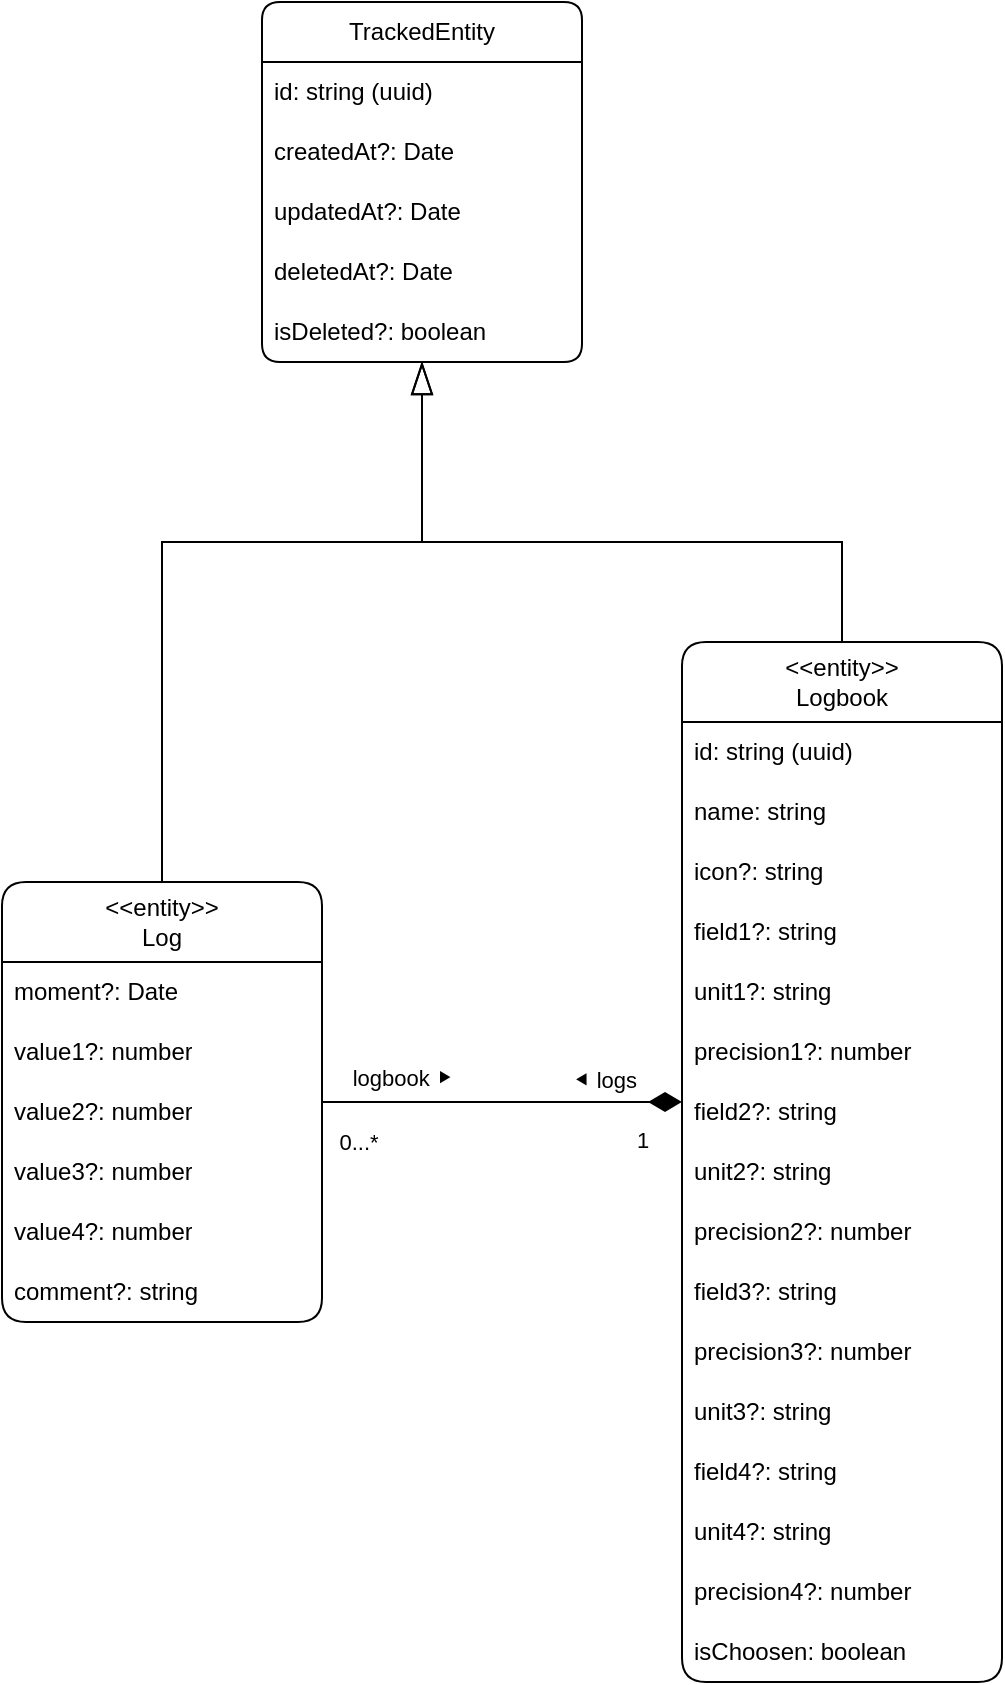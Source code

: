 <mxfile version="27.0.5">
  <diagram id="C5RBs43oDa-KdzZeNtuy" name="client-domain-model-diagram">
    <mxGraphModel dx="1512" dy="848" grid="1" gridSize="10" guides="1" tooltips="1" connect="1" arrows="1" fold="1" page="1" pageScale="1" pageWidth="827" pageHeight="1169" math="0" shadow="0">
      <root>
        <mxCell id="WIyWlLk6GJQsqaUBKTNV-0" />
        <mxCell id="WIyWlLk6GJQsqaUBKTNV-1" parent="WIyWlLk6GJQsqaUBKTNV-0" />
        <mxCell id="gviIqNXVftpOtGWKmNdR-0" value="" style="edgeStyle=orthogonalEdgeStyle;rounded=0;orthogonalLoop=1;jettySize=auto;html=1;startArrow=diamondThin;startFill=1;endArrow=none;endFill=0;endSize=14;startSize=14;jumpStyle=arc;curved=0;" edge="1" parent="WIyWlLk6GJQsqaUBKTNV-1" source="gviIqNXVftpOtGWKmNdR-5" target="gviIqNXVftpOtGWKmNdR-22">
          <mxGeometry relative="1" as="geometry">
            <Array as="points">
              <mxPoint x="410" y="650" />
              <mxPoint x="410" y="650" />
            </Array>
          </mxGeometry>
        </mxCell>
        <mxCell id="gviIqNXVftpOtGWKmNdR-30" value="0...*" style="edgeLabel;html=1;align=center;verticalAlign=middle;resizable=0;points=[];" vertex="1" connectable="0" parent="gviIqNXVftpOtGWKmNdR-0">
          <mxGeometry x="0.768" y="-1" relative="1" as="geometry">
            <mxPoint x="-3" y="21" as="offset" />
          </mxGeometry>
        </mxCell>
        <mxCell id="gviIqNXVftpOtGWKmNdR-31" value="1" style="edgeLabel;html=1;align=center;verticalAlign=middle;resizable=0;points=[];" vertex="1" connectable="0" parent="gviIqNXVftpOtGWKmNdR-0">
          <mxGeometry x="-0.623" y="-1" relative="1" as="geometry">
            <mxPoint x="14" y="20" as="offset" />
          </mxGeometry>
        </mxCell>
        <mxCell id="gviIqNXVftpOtGWKmNdR-32" value="logbook ⯈" style="edgeLabel;html=1;align=center;verticalAlign=middle;resizable=0;points=[];" vertex="1" connectable="0" parent="gviIqNXVftpOtGWKmNdR-0">
          <mxGeometry x="0.556" y="-3" relative="1" as="geometry">
            <mxPoint y="-9" as="offset" />
          </mxGeometry>
        </mxCell>
        <mxCell id="gviIqNXVftpOtGWKmNdR-33" value="⯇ logs" style="edgeLabel;html=1;align=center;verticalAlign=middle;resizable=0;points=[];" vertex="1" connectable="0" parent="gviIqNXVftpOtGWKmNdR-0">
          <mxGeometry x="-0.491" y="-2" relative="1" as="geometry">
            <mxPoint x="7" y="-9" as="offset" />
          </mxGeometry>
        </mxCell>
        <mxCell id="gviIqNXVftpOtGWKmNdR-46" style="edgeStyle=orthogonalEdgeStyle;shape=connector;rounded=0;jumpStyle=arc;orthogonalLoop=1;jettySize=auto;html=1;strokeColor=default;align=center;verticalAlign=middle;fontFamily=Helvetica;fontSize=11;fontColor=default;labelBackgroundColor=default;startArrow=blockThin;startFill=0;startSize=14;endArrow=none;endFill=0;endSize=14;curved=0;" edge="1" parent="WIyWlLk6GJQsqaUBKTNV-1" source="gviIqNXVftpOtGWKmNdR-35" target="gviIqNXVftpOtGWKmNdR-5">
          <mxGeometry relative="1" as="geometry">
            <Array as="points">
              <mxPoint x="340" y="370" />
              <mxPoint x="550" y="370" />
            </Array>
          </mxGeometry>
        </mxCell>
        <mxCell id="gviIqNXVftpOtGWKmNdR-5" value="&amp;lt;&amp;lt;entity&amp;gt;&amp;gt;&lt;br&gt;Logbook" style="swimlane;fontStyle=0;childLayout=stackLayout;horizontal=1;startSize=40;horizontalStack=0;resizeParent=1;resizeParentMax=0;resizeLast=0;collapsible=1;marginBottom=0;whiteSpace=wrap;html=1;arcSize=10;comic=0;rounded=1;autosize=0;resizable=1;resizeHeight=1;resizeWidth=1;expand=1;swimlaneLine=1;portConstraintRotation=0;" vertex="1" parent="WIyWlLk6GJQsqaUBKTNV-1">
          <mxGeometry x="470" y="420" width="160" height="520" as="geometry" />
        </mxCell>
        <mxCell id="gviIqNXVftpOtGWKmNdR-6" value="id: string (uuid)" style="text;strokeColor=none;fillColor=none;align=left;verticalAlign=middle;spacingLeft=4;spacingRight=4;overflow=hidden;points=[[0,0.5],[1,0.5]];portConstraint=eastwest;rotatable=0;whiteSpace=wrap;html=1;" vertex="1" parent="gviIqNXVftpOtGWKmNdR-5">
          <mxGeometry y="40" width="160" height="30" as="geometry" />
        </mxCell>
        <mxCell id="gviIqNXVftpOtGWKmNdR-7" value="name: string" style="text;strokeColor=none;fillColor=none;align=left;verticalAlign=middle;spacingLeft=4;spacingRight=4;overflow=hidden;points=[[0,0.5],[1,0.5]];portConstraint=eastwest;rotatable=0;whiteSpace=wrap;html=1;" vertex="1" parent="gviIqNXVftpOtGWKmNdR-5">
          <mxGeometry y="70" width="160" height="30" as="geometry" />
        </mxCell>
        <mxCell id="gviIqNXVftpOtGWKmNdR-8" value="icon?: string" style="text;strokeColor=none;fillColor=none;align=left;verticalAlign=middle;spacingLeft=4;spacingRight=4;overflow=hidden;points=[[0,0.5],[1,0.5]];portConstraint=eastwest;rotatable=0;whiteSpace=wrap;html=1;" vertex="1" parent="gviIqNXVftpOtGWKmNdR-5">
          <mxGeometry y="100" width="160" height="30" as="geometry" />
        </mxCell>
        <mxCell id="gviIqNXVftpOtGWKmNdR-9" value="field1?: string" style="text;strokeColor=none;fillColor=none;align=left;verticalAlign=middle;spacingLeft=4;spacingRight=4;overflow=hidden;points=[[0,0.5],[1,0.5]];portConstraint=eastwest;rotatable=0;whiteSpace=wrap;html=1;" vertex="1" parent="gviIqNXVftpOtGWKmNdR-5">
          <mxGeometry y="130" width="160" height="30" as="geometry" />
        </mxCell>
        <mxCell id="gviIqNXVftpOtGWKmNdR-10" value="unit1?: string" style="text;strokeColor=none;fillColor=none;align=left;verticalAlign=middle;spacingLeft=4;spacingRight=4;overflow=hidden;points=[[0,0.5],[1,0.5]];portConstraint=eastwest;rotatable=0;whiteSpace=wrap;html=1;" vertex="1" parent="gviIqNXVftpOtGWKmNdR-5">
          <mxGeometry y="160" width="160" height="30" as="geometry" />
        </mxCell>
        <mxCell id="gviIqNXVftpOtGWKmNdR-11" value="precision1?: number" style="text;strokeColor=none;fillColor=none;align=left;verticalAlign=middle;spacingLeft=4;spacingRight=4;overflow=hidden;points=[[0,0.5],[1,0.5]];portConstraint=eastwest;rotatable=0;whiteSpace=wrap;html=1;" vertex="1" parent="gviIqNXVftpOtGWKmNdR-5">
          <mxGeometry y="190" width="160" height="30" as="geometry" />
        </mxCell>
        <mxCell id="gviIqNXVftpOtGWKmNdR-12" value="field2?: string" style="text;strokeColor=none;fillColor=none;align=left;verticalAlign=middle;spacingLeft=4;spacingRight=4;overflow=hidden;points=[[0,0.5],[1,0.5]];portConstraint=eastwest;rotatable=0;whiteSpace=wrap;html=1;" vertex="1" parent="gviIqNXVftpOtGWKmNdR-5">
          <mxGeometry y="220" width="160" height="30" as="geometry" />
        </mxCell>
        <mxCell id="gviIqNXVftpOtGWKmNdR-13" value="unit2?: string" style="text;strokeColor=none;fillColor=none;align=left;verticalAlign=middle;spacingLeft=4;spacingRight=4;overflow=hidden;points=[[0,0.5],[1,0.5]];portConstraint=eastwest;rotatable=0;whiteSpace=wrap;html=1;" vertex="1" parent="gviIqNXVftpOtGWKmNdR-5">
          <mxGeometry y="250" width="160" height="30" as="geometry" />
        </mxCell>
        <mxCell id="gviIqNXVftpOtGWKmNdR-14" value="precision2?: number" style="text;strokeColor=none;fillColor=none;align=left;verticalAlign=middle;spacingLeft=4;spacingRight=4;overflow=hidden;points=[[0,0.5],[1,0.5]];portConstraint=eastwest;rotatable=0;whiteSpace=wrap;html=1;" vertex="1" parent="gviIqNXVftpOtGWKmNdR-5">
          <mxGeometry y="280" width="160" height="30" as="geometry" />
        </mxCell>
        <mxCell id="gviIqNXVftpOtGWKmNdR-15" value="field3?: string" style="text;strokeColor=none;fillColor=none;align=left;verticalAlign=middle;spacingLeft=4;spacingRight=4;overflow=hidden;points=[[0,0.5],[1,0.5]];portConstraint=eastwest;rotatable=0;whiteSpace=wrap;html=1;" vertex="1" parent="gviIqNXVftpOtGWKmNdR-5">
          <mxGeometry y="310" width="160" height="30" as="geometry" />
        </mxCell>
        <mxCell id="gviIqNXVftpOtGWKmNdR-16" value="precision3?: number" style="text;strokeColor=none;fillColor=none;align=left;verticalAlign=middle;spacingLeft=4;spacingRight=4;overflow=hidden;points=[[0,0.5],[1,0.5]];portConstraint=eastwest;rotatable=0;whiteSpace=wrap;html=1;" vertex="1" parent="gviIqNXVftpOtGWKmNdR-5">
          <mxGeometry y="340" width="160" height="30" as="geometry" />
        </mxCell>
        <mxCell id="gviIqNXVftpOtGWKmNdR-17" value="unit3?: string" style="text;strokeColor=none;fillColor=none;align=left;verticalAlign=middle;spacingLeft=4;spacingRight=4;overflow=hidden;points=[[0,0.5],[1,0.5]];portConstraint=eastwest;rotatable=0;whiteSpace=wrap;html=1;" vertex="1" parent="gviIqNXVftpOtGWKmNdR-5">
          <mxGeometry y="370" width="160" height="30" as="geometry" />
        </mxCell>
        <mxCell id="gviIqNXVftpOtGWKmNdR-18" value="field4?: string" style="text;strokeColor=none;fillColor=none;align=left;verticalAlign=middle;spacingLeft=4;spacingRight=4;overflow=hidden;points=[[0,0.5],[1,0.5]];portConstraint=eastwest;rotatable=0;whiteSpace=wrap;html=1;" vertex="1" parent="gviIqNXVftpOtGWKmNdR-5">
          <mxGeometry y="400" width="160" height="30" as="geometry" />
        </mxCell>
        <mxCell id="gviIqNXVftpOtGWKmNdR-19" value="unit4?: string" style="text;strokeColor=none;fillColor=none;align=left;verticalAlign=middle;spacingLeft=4;spacingRight=4;overflow=hidden;points=[[0,0.5],[1,0.5]];portConstraint=eastwest;rotatable=0;whiteSpace=wrap;html=1;" vertex="1" parent="gviIqNXVftpOtGWKmNdR-5">
          <mxGeometry y="430" width="160" height="30" as="geometry" />
        </mxCell>
        <mxCell id="gviIqNXVftpOtGWKmNdR-20" value="precision4?: number" style="text;strokeColor=none;fillColor=none;align=left;verticalAlign=middle;spacingLeft=4;spacingRight=4;overflow=hidden;points=[[0,0.5],[1,0.5]];portConstraint=eastwest;rotatable=0;whiteSpace=wrap;html=1;" vertex="1" parent="gviIqNXVftpOtGWKmNdR-5">
          <mxGeometry y="460" width="160" height="30" as="geometry" />
        </mxCell>
        <mxCell id="gviIqNXVftpOtGWKmNdR-21" value="isChoosen: boolean" style="text;strokeColor=none;fillColor=none;align=left;verticalAlign=middle;spacingLeft=4;spacingRight=4;overflow=hidden;points=[[0,0.5],[1,0.5]];portConstraint=eastwest;rotatable=0;whiteSpace=wrap;html=1;" vertex="1" parent="gviIqNXVftpOtGWKmNdR-5">
          <mxGeometry y="490" width="160" height="30" as="geometry" />
        </mxCell>
        <mxCell id="gviIqNXVftpOtGWKmNdR-43" value="" style="edgeStyle=orthogonalEdgeStyle;rounded=0;orthogonalLoop=1;jettySize=auto;html=1;strokeColor=default;align=center;verticalAlign=middle;fontFamily=Helvetica;fontSize=11;fontColor=default;labelBackgroundColor=default;startArrow=blockThin;startFill=0;startSize=14;endArrow=none;endFill=0;endSize=14;jumpStyle=arc;curved=0;" edge="1" parent="WIyWlLk6GJQsqaUBKTNV-1" source="gviIqNXVftpOtGWKmNdR-35" target="gviIqNXVftpOtGWKmNdR-22">
          <mxGeometry relative="1" as="geometry">
            <Array as="points">
              <mxPoint x="340" y="370" />
              <mxPoint x="210" y="370" />
            </Array>
          </mxGeometry>
        </mxCell>
        <mxCell id="gviIqNXVftpOtGWKmNdR-22" value="&amp;lt;&amp;lt;entity&amp;gt;&amp;gt;&lt;br&gt;Log" style="swimlane;fontStyle=0;childLayout=stackLayout;horizontal=1;startSize=40;horizontalStack=0;resizeParent=1;resizeParentMax=0;resizeLast=0;collapsible=1;marginBottom=0;whiteSpace=wrap;html=1;arcSize=10;comic=0;rounded=1;" vertex="1" parent="WIyWlLk6GJQsqaUBKTNV-1">
          <mxGeometry x="130" y="540" width="160" height="220" as="geometry" />
        </mxCell>
        <mxCell id="gviIqNXVftpOtGWKmNdR-47" value="moment?: Date" style="text;strokeColor=none;fillColor=none;align=left;verticalAlign=middle;spacingLeft=4;spacingRight=4;overflow=hidden;points=[[0,0.5],[1,0.5]];portConstraint=eastwest;rotatable=0;whiteSpace=wrap;html=1;" vertex="1" parent="gviIqNXVftpOtGWKmNdR-22">
          <mxGeometry y="40" width="160" height="30" as="geometry" />
        </mxCell>
        <mxCell id="gviIqNXVftpOtGWKmNdR-25" value="value1?: number" style="text;strokeColor=none;fillColor=none;align=left;verticalAlign=middle;spacingLeft=4;spacingRight=4;overflow=hidden;points=[[0,0.5],[1,0.5]];portConstraint=eastwest;rotatable=0;whiteSpace=wrap;html=1;" vertex="1" parent="gviIqNXVftpOtGWKmNdR-22">
          <mxGeometry y="70" width="160" height="30" as="geometry" />
        </mxCell>
        <mxCell id="gviIqNXVftpOtGWKmNdR-26" value="value2?: number" style="text;strokeColor=none;fillColor=none;align=left;verticalAlign=middle;spacingLeft=4;spacingRight=4;overflow=hidden;points=[[0,0.5],[1,0.5]];portConstraint=eastwest;rotatable=0;whiteSpace=wrap;html=1;" vertex="1" parent="gviIqNXVftpOtGWKmNdR-22">
          <mxGeometry y="100" width="160" height="30" as="geometry" />
        </mxCell>
        <mxCell id="gviIqNXVftpOtGWKmNdR-27" value="value3?: number" style="text;strokeColor=none;fillColor=none;align=left;verticalAlign=middle;spacingLeft=4;spacingRight=4;overflow=hidden;points=[[0,0.5],[1,0.5]];portConstraint=eastwest;rotatable=0;whiteSpace=wrap;html=1;" vertex="1" parent="gviIqNXVftpOtGWKmNdR-22">
          <mxGeometry y="130" width="160" height="30" as="geometry" />
        </mxCell>
        <mxCell id="gviIqNXVftpOtGWKmNdR-28" value="value4?: number" style="text;strokeColor=none;fillColor=none;align=left;verticalAlign=middle;spacingLeft=4;spacingRight=4;overflow=hidden;points=[[0,0.5],[1,0.5]];portConstraint=eastwest;rotatable=0;whiteSpace=wrap;html=1;" vertex="1" parent="gviIqNXVftpOtGWKmNdR-22">
          <mxGeometry y="160" width="160" height="30" as="geometry" />
        </mxCell>
        <mxCell id="gviIqNXVftpOtGWKmNdR-29" value="comment?: string" style="text;strokeColor=none;fillColor=none;align=left;verticalAlign=middle;spacingLeft=4;spacingRight=4;overflow=hidden;points=[[0,0.5],[1,0.5]];portConstraint=eastwest;rotatable=0;whiteSpace=wrap;html=1;" vertex="1" parent="gviIqNXVftpOtGWKmNdR-22">
          <mxGeometry y="190" width="160" height="30" as="geometry" />
        </mxCell>
        <mxCell id="gviIqNXVftpOtGWKmNdR-35" value="TrackedEntity" style="swimlane;fontStyle=0;childLayout=stackLayout;horizontal=1;startSize=30;horizontalStack=0;resizeParent=1;resizeParentMax=0;resizeLast=0;collapsible=1;marginBottom=0;whiteSpace=wrap;html=1;arcSize=10;comic=0;rounded=1;" vertex="1" parent="WIyWlLk6GJQsqaUBKTNV-1">
          <mxGeometry x="260" y="100" width="160" height="180" as="geometry" />
        </mxCell>
        <mxCell id="gviIqNXVftpOtGWKmNdR-36" value="id: string (uuid)" style="text;strokeColor=none;fillColor=none;align=left;verticalAlign=middle;spacingLeft=4;spacingRight=4;overflow=hidden;points=[[0,0.5],[1,0.5]];portConstraint=eastwest;rotatable=0;whiteSpace=wrap;html=1;" vertex="1" parent="gviIqNXVftpOtGWKmNdR-35">
          <mxGeometry y="30" width="160" height="30" as="geometry" />
        </mxCell>
        <mxCell id="gviIqNXVftpOtGWKmNdR-38" value="createdAt?: Date" style="text;strokeColor=none;fillColor=none;align=left;verticalAlign=middle;spacingLeft=4;spacingRight=4;overflow=hidden;points=[[0,0.5],[1,0.5]];portConstraint=eastwest;rotatable=0;whiteSpace=wrap;html=1;" vertex="1" parent="gviIqNXVftpOtGWKmNdR-35">
          <mxGeometry y="60" width="160" height="30" as="geometry" />
        </mxCell>
        <mxCell id="gviIqNXVftpOtGWKmNdR-44" value="updatedAt?: Date" style="text;strokeColor=none;fillColor=none;align=left;verticalAlign=middle;spacingLeft=4;spacingRight=4;overflow=hidden;points=[[0,0.5],[1,0.5]];portConstraint=eastwest;rotatable=0;whiteSpace=wrap;html=1;" vertex="1" parent="gviIqNXVftpOtGWKmNdR-35">
          <mxGeometry y="90" width="160" height="30" as="geometry" />
        </mxCell>
        <mxCell id="gviIqNXVftpOtGWKmNdR-45" value="deletedAt?: Date" style="text;strokeColor=none;fillColor=none;align=left;verticalAlign=middle;spacingLeft=4;spacingRight=4;overflow=hidden;points=[[0,0.5],[1,0.5]];portConstraint=eastwest;rotatable=0;whiteSpace=wrap;html=1;" vertex="1" parent="gviIqNXVftpOtGWKmNdR-35">
          <mxGeometry y="120" width="160" height="30" as="geometry" />
        </mxCell>
        <mxCell id="gviIqNXVftpOtGWKmNdR-42" value="isDeleted?: boolean" style="text;strokeColor=none;fillColor=none;align=left;verticalAlign=middle;spacingLeft=4;spacingRight=4;overflow=hidden;points=[[0,0.5],[1,0.5]];portConstraint=eastwest;rotatable=0;whiteSpace=wrap;html=1;" vertex="1" parent="gviIqNXVftpOtGWKmNdR-35">
          <mxGeometry y="150" width="160" height="30" as="geometry" />
        </mxCell>
      </root>
    </mxGraphModel>
  </diagram>
</mxfile>
